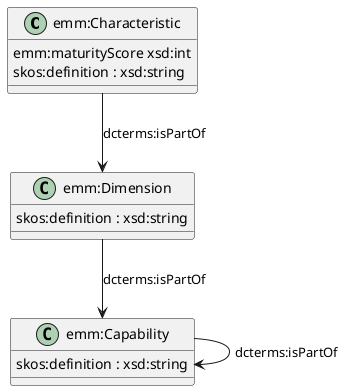 @startuml

class "emm:Characteristic" as char{
    emm:maturityScore xsd:int
    skos:definition : xsd:string
}

class "emm:Dimension" as dim {
    skos:definition : xsd:string
}

class "emm:Capability" as cap{
    skos:definition : xsd:string
}


char --> dim : "dcterms:isPartOf"

dim --> cap : "dcterms:isPartOf"

cap --> cap :"dcterms:isPartOf"

@enduml
